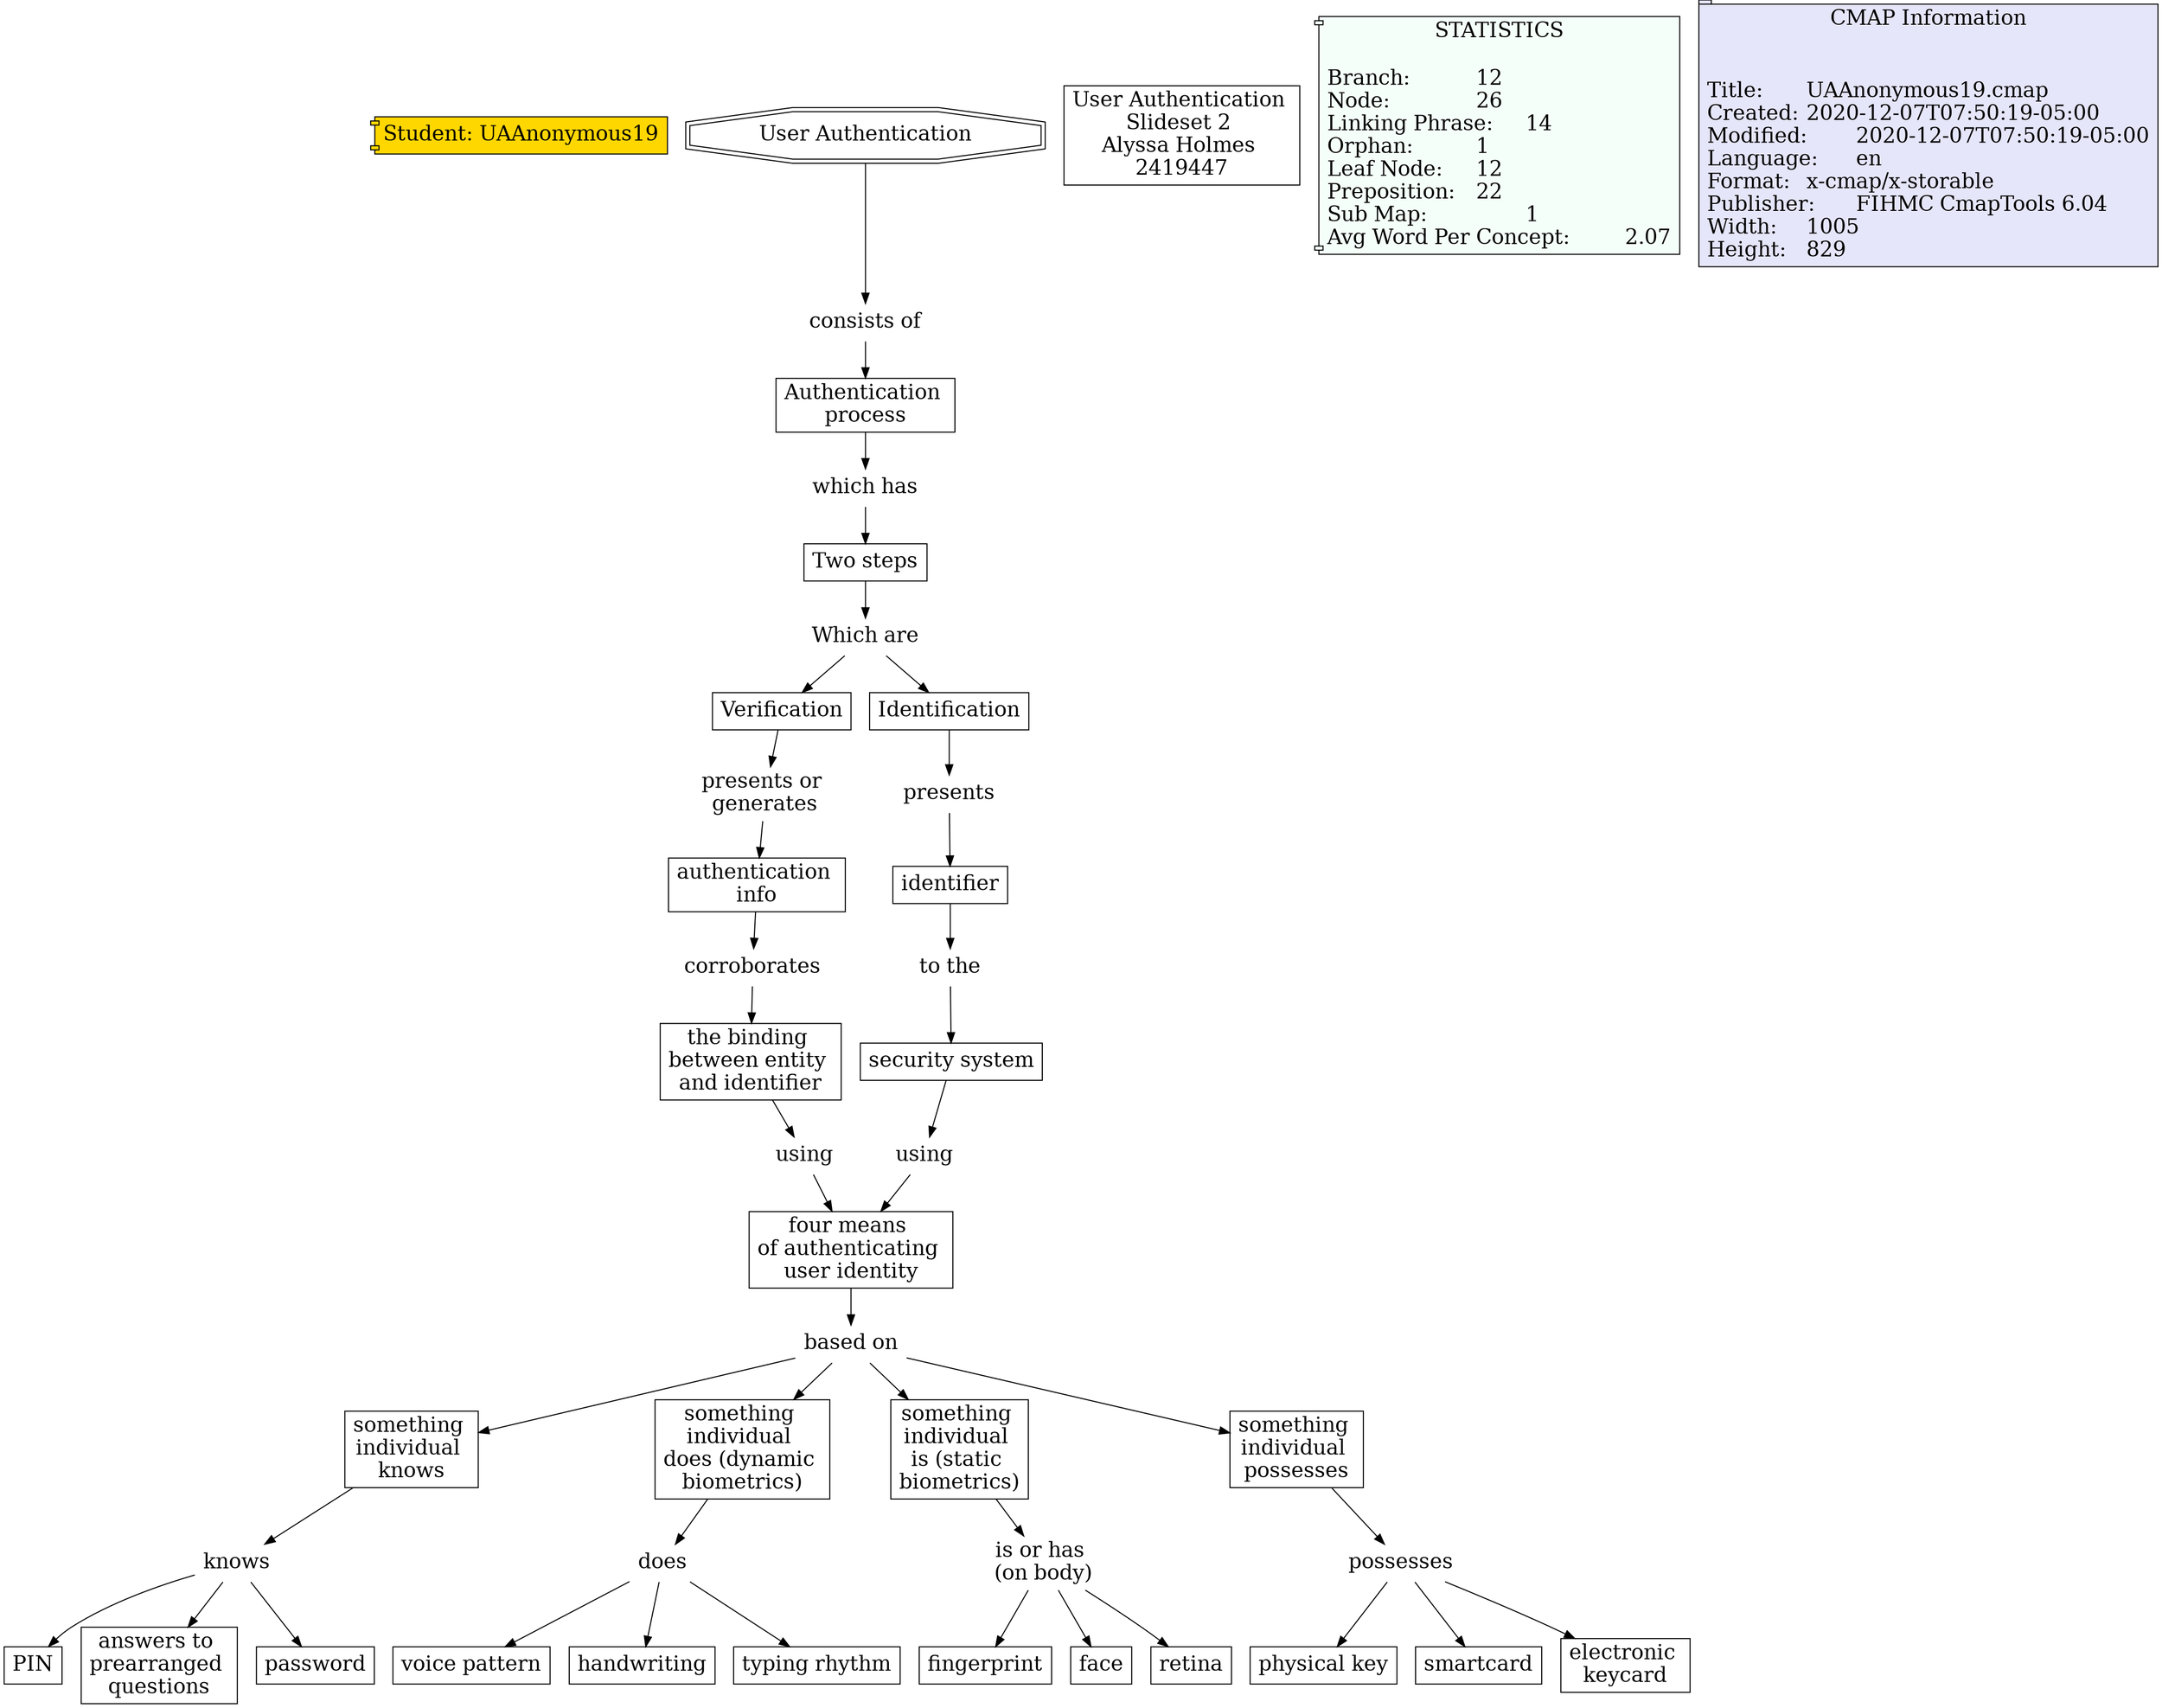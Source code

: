 // The Round Table
digraph {
	Student [label="Student: UAAnonymous19" fillcolor=gold fontsize=20 shape=component style=filled]
	"1RRCXN3MT-29JY2MG-310" [label="something 
individual 
knows" fillcolor=white fontsize=20 shape=rect style=filled]
	"1RRCXQTD5-1672PC1-36X" [label=knows fontsize=20 shape=none]
	"1RRCXN3MT-29JY2MG-310" -> "1RRCXQTD5-1672PC1-36X" [constraint=true]
	"1RRCXDNCH-11Y9TDV-29L" [label="security system
" fillcolor=white fontsize=20 shape=rect style=filled]
	"1RRCXKFTJ-211D2X7-2PX" [label=using fontsize=20 shape=none]
	"1RRCXDNCH-11Y9TDV-29L" -> "1RRCXKFTJ-211D2X7-2PX" [constraint=true]
	"1RRCXMM2G-1WZK1PB-2YX" [label="something 
individual 
does (dynamic 
biometrics)" fillcolor=white fontsize=20 shape=rect style=filled]
	"1RRCXWS05-SCVJS7-3N7" [label=does fontsize=20 shape=none]
	"1RRCXMM2G-1WZK1PB-2YX" -> "1RRCXWS05-SCVJS7-3N7" [constraint=true]
	"1RRCXTS9F-YKKKBS-3H4" [label="is or has 
(on body)" fontsize=20 shape=none]
	"1RRCXTS9F-WD4KBV-3H1" [label=fingerprint fillcolor=white fontsize=20 shape=rect style=filled]
	"1RRCXTS9F-YKKKBS-3H4" -> "1RRCXTS9F-WD4KBV-3H1" [constraint=true]
	"1RRCX219Q-RXFHS6-1D3" [label="which has" fontsize=20 shape=none]
	"1RRCX219Q-143P4F4-1D0" [label="Two steps" fillcolor=white fontsize=20 shape=rect style=filled]
	"1RRCX219Q-RXFHS6-1D3" -> "1RRCX219Q-143P4F4-1D0" [constraint=true]
	"1RRCXB7DV-ZVVXTL-21W" [label="authentication 
info" fillcolor=white fontsize=20 shape=rect style=filled]
	"1RRCXC8QP-7V094X-245" [label=corroborates fontsize=20 shape=none]
	"1RRCXB7DV-ZVVXTL-21W" -> "1RRCXC8QP-7V094X-245" [constraint=true]
	"1RRCX7BBW-BP995M-1R6" [label=Verification fillcolor=white fontsize=20 shape=rect style=filled]
	"1RRCXB7DV-2630GF2-21Z" [label="presents or 
generates" fontsize=20 shape=none]
	"1RRCX7BBW-BP995M-1R6" -> "1RRCXB7DV-2630GF2-21Z" [constraint=true]
	"1RRCX9BQR-1T5NK56-1WV" [label=identifier fillcolor=white fontsize=20 shape=rect style=filled]
	"1RRCXDNCH-20P82NS-29P" [label="to the" fontsize=20 shape=none]
	"1RRCX9BQR-1T5NK56-1WV" -> "1RRCXDNCH-20P82NS-29P" [constraint=true]
	"1RRCWXZ1Z-25J4X7T-16J" [label="consists of
" fontsize=20 shape=none]
	"1RRCWXRSG-28H0WZH-166" [label="Authentication 
process" fillcolor=white fontsize=20 shape=rect style=filled]
	"1RRCWXZ1Z-25J4X7T-16J" -> "1RRCWXRSG-28H0WZH-166" [constraint=true]
	"1RRCXKFTJ-24JJBMH-2PT" [label="four means 
of authenticating 
user identity
" fillcolor=white fontsize=20 shape=rect style=filled]
	"1RRCXMM2G-1LJKDF1-2Z0" [label="based on" fontsize=20 shape=none]
	"1RRCXKFTJ-24JJBMH-2PT" -> "1RRCXMM2G-1LJKDF1-2Z0" [constraint=true]
	"1RRCXB7DV-2630GF2-21Z" [label="presents or 
generates" fontsize=20 shape=none]
	"1RRCXB7DV-ZVVXTL-21W" [label="authentication 
info" fillcolor=white fontsize=20 shape=rect style=filled]
	"1RRCXB7DV-2630GF2-21Z" -> "1RRCXB7DV-ZVVXTL-21W" [constraint=true]
	"1RRCXKFTJ-211D2X7-2PX" [label=using fontsize=20 shape=none]
	"1RRCXKFTJ-24JJBMH-2PT" [label="four means 
of authenticating 
user identity
" fillcolor=white fontsize=20 shape=rect style=filled]
	"1RRCXKFTJ-211D2X7-2PX" -> "1RRCXKFTJ-24JJBMH-2PT" [constraint=true]
	"1RRCXTS9F-YKKKBS-3H4" [label="is or has 
(on body)" fontsize=20 shape=none]
	"1RRCXVVQ6-7F8DDH-3L4" [label=face fillcolor=white fontsize=20 shape=rect style=filled]
	"1RRCXTS9F-YKKKBS-3H4" -> "1RRCXVVQ6-7F8DDH-3L4" [constraint=true]
	"1RRCXTS9F-YKKKBS-3H4" [label="is or has 
(on body)" fontsize=20 shape=none]
	"1RRCXVPLW-J17NPJ-3KF" [label=retina fillcolor=white fontsize=20 shape=rect style=filled]
	"1RRCXTS9F-YKKKBS-3H4" -> "1RRCXVPLW-J17NPJ-3KF" [constraint=true]
	"1RRCXWS05-SCVJS7-3N7" [label=does fontsize=20 shape=none]
	"1RRCXWS05-1K29257-3N4" [label="voice pattern
" fillcolor=white fontsize=20 shape=rect style=filled]
	"1RRCXWS05-SCVJS7-3N7" -> "1RRCXWS05-1K29257-3N4" [constraint=true]
	"1RRCXMM2G-1LJKDF1-2Z0" [label="based on" fontsize=20 shape=none]
	"1RRCXMXHD-1JM7JLP-301" [label="something 
individual 
is (static 
biometrics)" fillcolor=white fontsize=20 shape=rect style=filled]
	"1RRCXMM2G-1LJKDF1-2Z0" -> "1RRCXMXHD-1JM7JLP-301" [constraint=true]
	"1RRCXC8QP-7V094X-245" [label=corroborates fontsize=20 shape=none]
	"1RRCXC8QP-J0DLGB-242" [label="the binding 
between entity 
and identifier
" fillcolor=white fontsize=20 shape=rect style=filled]
	"1RRCXC8QP-7V094X-245" -> "1RRCXC8QP-J0DLGB-242" [constraint=true]
	"1RRCXMM2G-1LJKDF1-2Z0" [label="based on" fontsize=20 shape=none]
	"1RRCXN07Z-1DLTK1P-30J" [label="something 
individual 
possesses" fillcolor=white fontsize=20 shape=rect style=filled]
	"1RRCXMM2G-1LJKDF1-2Z0" -> "1RRCXN07Z-1DLTK1P-30J" [constraint=true]
	"1RRCX9BQR-652BST-1WY" [label=presents fontsize=20 shape=none]
	"1RRCX9BQR-1T5NK56-1WV" [label=identifier fillcolor=white fontsize=20 shape=rect style=filled]
	"1RRCX9BQR-652BST-1WY" -> "1RRCX9BQR-1T5NK56-1WV" [constraint=true]
	"1RRCXKRRB-VY9F9V-2R2" [label=using fontsize=20 shape=none]
	"1RRCXKFTJ-24JJBMH-2PT" [label="four means 
of authenticating 
user identity
" fillcolor=white fontsize=20 shape=rect style=filled]
	"1RRCXKRRB-VY9F9V-2R2" -> "1RRCXKFTJ-24JJBMH-2PT" [constraint=true]
	"1RRCXC8QP-J0DLGB-242" [label="the binding 
between entity 
and identifier
" fillcolor=white fontsize=20 shape=rect style=filled]
	"1RRCXKRRB-VY9F9V-2R2" [label=using fontsize=20 shape=none]
	"1RRCXC8QP-J0DLGB-242" -> "1RRCXKRRB-VY9F9V-2R2" [constraint=true]
	"1RRCXMM2G-1LJKDF1-2Z0" [label="based on" fontsize=20 shape=none]
	"1RRCXMM2G-1WZK1PB-2YX" [label="something 
individual 
does (dynamic 
biometrics)" fillcolor=white fontsize=20 shape=rect style=filled]
	"1RRCXMM2G-1LJKDF1-2Z0" -> "1RRCXMM2G-1WZK1PB-2YX" [constraint=true]
	"1RRCXS77C-18Y4LY6-3BX" [label=possesses fontsize=20 shape=none]
	"1RRCXT6RK-8K4DS7-3G1" [label="physical key
" fillcolor=white fontsize=20 shape=rect style=filled]
	"1RRCXS77C-18Y4LY6-3BX" -> "1RRCXT6RK-8K4DS7-3G1" [constraint=true]
	"1RRCXQTD5-1672PC1-36X" [label=knows fontsize=20 shape=none]
	"1RRCXRJDL-1RDKD3Q-388" [label=PIN fillcolor=white fontsize=20 shape=rect style=filled]
	"1RRCXQTD5-1672PC1-36X" -> "1RRCXRJDL-1RDKD3Q-388" [constraint=true]
	"1RRCX734K-62MGTP-1Q3" [label="Which are" fontsize=20 shape=none]
	"1RRCX7BBW-BP995M-1R6" [label=Verification fillcolor=white fontsize=20 shape=rect style=filled]
	"1RRCX734K-62MGTP-1Q3" -> "1RRCX7BBW-BP995M-1R6" [constraint=true]
	"1RRCXS77C-18Y4LY6-3BX" [label=possesses fontsize=20 shape=none]
	"1RRCXS77C-1HRS92S-3BT" [label=smartcard fillcolor=white fontsize=20 shape=rect style=filled]
	"1RRCXS77C-18Y4LY6-3BX" -> "1RRCXS77C-1HRS92S-3BT" [constraint=true]
	"1RRCXMXHD-1JM7JLP-301" [label="something 
individual 
is (static 
biometrics)" fillcolor=white fontsize=20 shape=rect style=filled]
	"1RRCXTS9F-YKKKBS-3H4" [label="is or has 
(on body)" fontsize=20 shape=none]
	"1RRCXMXHD-1JM7JLP-301" -> "1RRCXTS9F-YKKKBS-3H4" [constraint=true]
	"1RRCXS77C-18Y4LY6-3BX" [label=possesses fontsize=20 shape=none]
	"1RRCXSJRB-2B6QWBG-3D4" [label="electronic 
keycard" fillcolor=white fontsize=20 shape=rect style=filled]
	"1RRCXS77C-18Y4LY6-3BX" -> "1RRCXSJRB-2B6QWBG-3D4" [constraint=true]
	"1RRCX734K-62MGTP-1Q3" [label="Which are" fontsize=20 shape=none]
	"1RRCX734K-SLNK7B-1Q0" [label=Identification fillcolor=white fontsize=20 shape=rect style=filled]
	"1RRCX734K-62MGTP-1Q3" -> "1RRCX734K-SLNK7B-1Q0" [constraint=true]
	"1RRCXQTD5-1672PC1-36X" [label=knows fontsize=20 shape=none]
	"1RRCXRVB1-1249KPT-396" [label="answers to 
prearranged 
questions" fillcolor=white fontsize=20 shape=rect style=filled]
	"1RRCXQTD5-1672PC1-36X" -> "1RRCXRVB1-1249KPT-396" [constraint=true]
	"1RRCX219Q-143P4F4-1D0" [label="Two steps" fillcolor=white fontsize=20 shape=rect style=filled]
	"1RRCX734K-62MGTP-1Q3" [label="Which are" fontsize=20 shape=none]
	"1RRCX219Q-143P4F4-1D0" -> "1RRCX734K-62MGTP-1Q3" [constraint=true]
	"1RRCWXDS1-1QV7ZYW-140" [label="User Authentication
" fillcolor=white fontsize=20 shape=doubleoctagon style=filled]
	"1RRCWXZ1Z-25J4X7T-16J" [label="consists of
" fontsize=20 shape=none]
	"1RRCWXDS1-1QV7ZYW-140" -> "1RRCWXZ1Z-25J4X7T-16J" [constraint=true]
	"1RRCXQTD5-1672PC1-36X" [label=knows fontsize=20 shape=none]
	"1RRCXQTD5-DTSB3C-36T" [label=password fillcolor=white fontsize=20 shape=rect style=filled]
	"1RRCXQTD5-1672PC1-36X" -> "1RRCXQTD5-DTSB3C-36T" [constraint=true]
	"1RRCX734K-SLNK7B-1Q0" [label=Identification fillcolor=white fontsize=20 shape=rect style=filled]
	"1RRCX9BQR-652BST-1WY" [label=presents fontsize=20 shape=none]
	"1RRCX734K-SLNK7B-1Q0" -> "1RRCX9BQR-652BST-1WY" [constraint=true]
	"1RRCXMM2G-1LJKDF1-2Z0" [label="based on" fontsize=20 shape=none]
	"1RRCXN3MT-29JY2MG-310" [label="something 
individual 
knows" fillcolor=white fontsize=20 shape=rect style=filled]
	"1RRCXMM2G-1LJKDF1-2Z0" -> "1RRCXN3MT-29JY2MG-310" [constraint=true]
	"1RRCXWS05-SCVJS7-3N7" [label=does fontsize=20 shape=none]
	"1RRCXXQ6F-1GD48N2-3PR" [label=handwriting fillcolor=white fontsize=20 shape=rect style=filled]
	"1RRCXWS05-SCVJS7-3N7" -> "1RRCXXQ6F-1GD48N2-3PR" [constraint=true]
	"1RRCXDNCH-20P82NS-29P" [label="to the" fontsize=20 shape=none]
	"1RRCXDNCH-11Y9TDV-29L" [label="security system
" fillcolor=white fontsize=20 shape=rect style=filled]
	"1RRCXDNCH-20P82NS-29P" -> "1RRCXDNCH-11Y9TDV-29L" [constraint=true]
	"1RRCXN07Z-1DLTK1P-30J" [label="something 
individual 
possesses" fillcolor=white fontsize=20 shape=rect style=filled]
	"1RRCXS77C-18Y4LY6-3BX" [label=possesses fontsize=20 shape=none]
	"1RRCXN07Z-1DLTK1P-30J" -> "1RRCXS77C-18Y4LY6-3BX" [constraint=true]
	"1RRCXWS05-SCVJS7-3N7" [label=does fontsize=20 shape=none]
	"1RRCXYHTK-220VD11-3QV" [label="typing rhythm
" fillcolor=white fontsize=20 shape=rect style=filled]
	"1RRCXWS05-SCVJS7-3N7" -> "1RRCXYHTK-220VD11-3QV" [constraint=true]
	"1RRCWXRSG-28H0WZH-166" [label="Authentication 
process" fillcolor=white fontsize=20 shape=rect style=filled]
	"1RRCX219Q-RXFHS6-1D3" [label="which has" fontsize=20 shape=none]
	"1RRCWXRSG-28H0WZH-166" -> "1RRCX219Q-RXFHS6-1D3" [constraint=true]
	"1RRCWLDT9-3R86CY-B4" [label="User Authentication 
Slideset 2 
Alyssa Holmes 
2419447" fillcolor=white fontsize=20 shape=rect style=filled]
	statictics [label="STATISTICS
\lBranch:		12\lNode:		26\lLinking Phrase:	14\lOrphan:		1\lLeaf Node:	12\lPreposition:	22\lSub Map:		1\lAvg Word Per Concept:	2.07\l" Gsplines=true fillcolor="#F5FFFA" fontsize=20 shape=component style=filled]
	file_info [label="CMAP Information

\lTitle:	UAAnonymous19.cmap\lCreated:	2020-12-07T07:50:19-05:00\lModified:	2020-12-07T07:50:19-05:00\lLanguage:	en\lFormat:	x-cmap/x-storable\lPublisher:	FIHMC CmapTools 6.04\lWidth:	1005\lHeight:	829\l" Gsplines=true fillcolor="#E6E6FA" fontsize=20 shape=tab style=filled]
}
